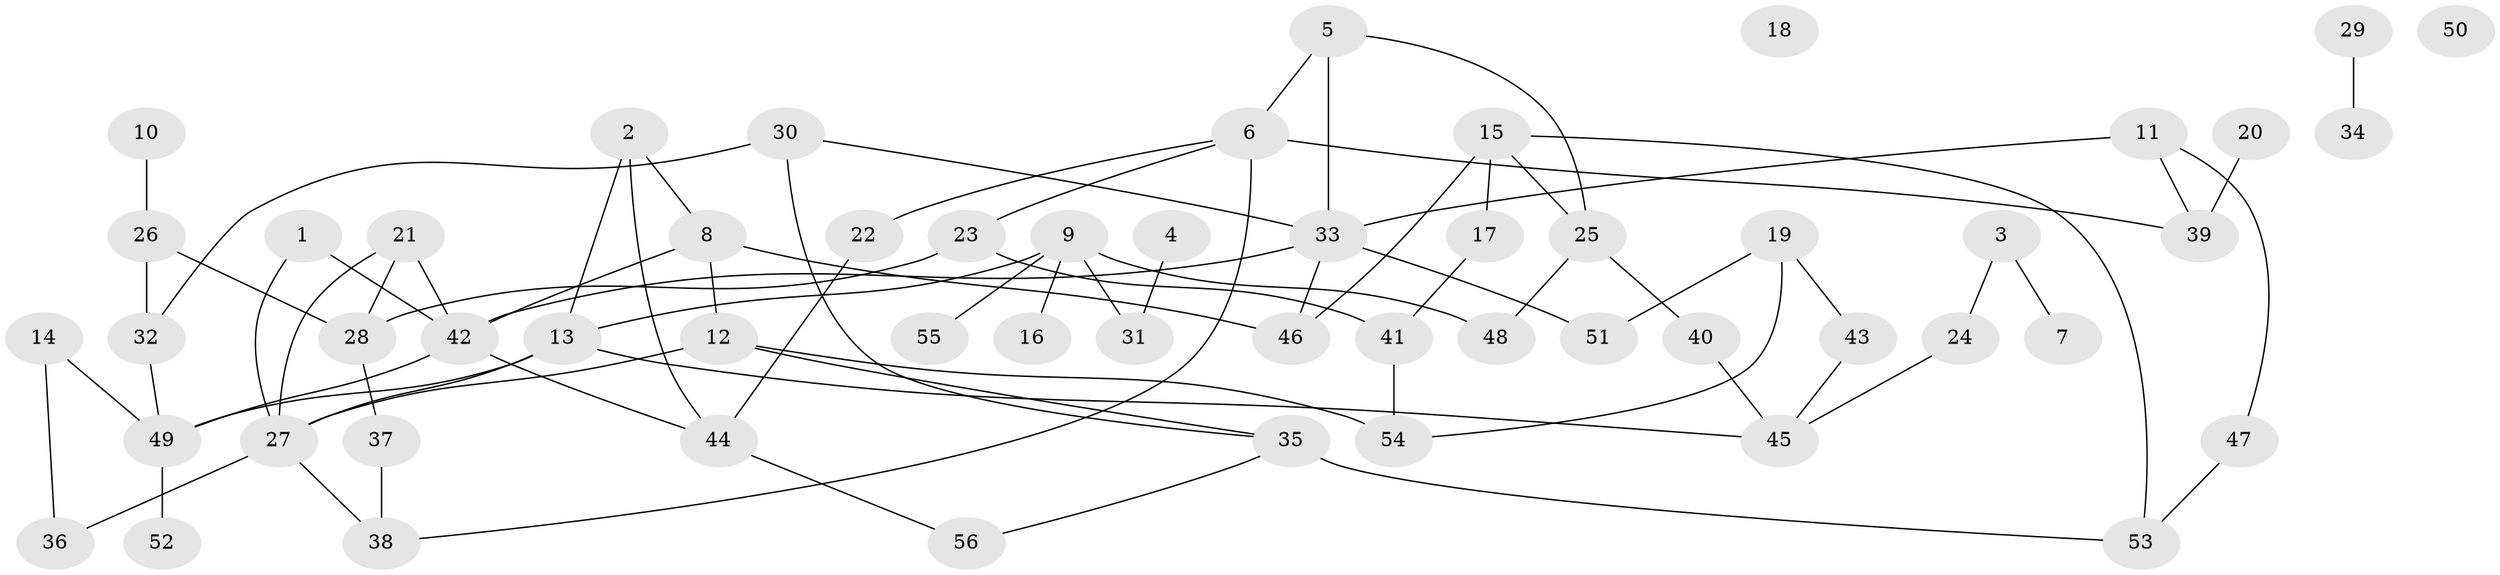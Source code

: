 // coarse degree distribution, {3: 0.32432432432432434, 6: 0.05405405405405406, 5: 0.16216216216216217, 1: 0.1891891891891892, 2: 0.13513513513513514, 7: 0.02702702702702703, 4: 0.08108108108108109, 8: 0.02702702702702703}
// Generated by graph-tools (version 1.1) at 2025/35/03/04/25 23:35:47]
// undirected, 56 vertices, 77 edges
graph export_dot {
  node [color=gray90,style=filled];
  1;
  2;
  3;
  4;
  5;
  6;
  7;
  8;
  9;
  10;
  11;
  12;
  13;
  14;
  15;
  16;
  17;
  18;
  19;
  20;
  21;
  22;
  23;
  24;
  25;
  26;
  27;
  28;
  29;
  30;
  31;
  32;
  33;
  34;
  35;
  36;
  37;
  38;
  39;
  40;
  41;
  42;
  43;
  44;
  45;
  46;
  47;
  48;
  49;
  50;
  51;
  52;
  53;
  54;
  55;
  56;
  1 -- 27;
  1 -- 42;
  2 -- 8;
  2 -- 13;
  2 -- 44;
  3 -- 7;
  3 -- 24;
  4 -- 31;
  5 -- 6;
  5 -- 25;
  5 -- 33;
  6 -- 22;
  6 -- 23;
  6 -- 38;
  6 -- 39;
  8 -- 12;
  8 -- 42;
  8 -- 46;
  9 -- 13;
  9 -- 16;
  9 -- 31;
  9 -- 48;
  9 -- 55;
  10 -- 26;
  11 -- 33;
  11 -- 39;
  11 -- 47;
  12 -- 27;
  12 -- 35;
  12 -- 54;
  13 -- 27;
  13 -- 45;
  13 -- 49;
  14 -- 36;
  14 -- 49;
  15 -- 17;
  15 -- 25;
  15 -- 46;
  15 -- 53;
  17 -- 41;
  19 -- 43;
  19 -- 51;
  19 -- 54;
  20 -- 39;
  21 -- 27;
  21 -- 28;
  21 -- 42;
  22 -- 44;
  23 -- 28;
  23 -- 41;
  24 -- 45;
  25 -- 40;
  25 -- 48;
  26 -- 28;
  26 -- 32;
  27 -- 36;
  27 -- 38;
  28 -- 37;
  29 -- 34;
  30 -- 32;
  30 -- 33;
  30 -- 35;
  32 -- 49;
  33 -- 42;
  33 -- 46;
  33 -- 51;
  35 -- 53;
  35 -- 56;
  37 -- 38;
  40 -- 45;
  41 -- 54;
  42 -- 44;
  42 -- 49;
  43 -- 45;
  44 -- 56;
  47 -- 53;
  49 -- 52;
}
